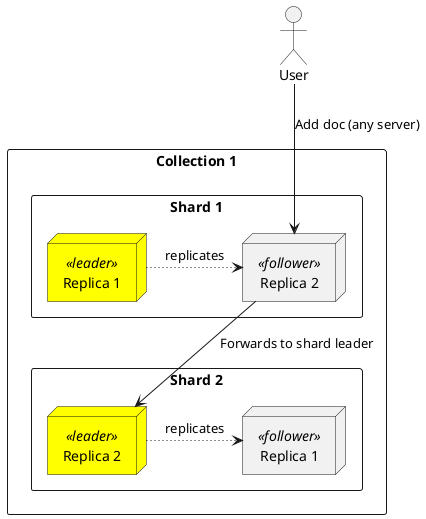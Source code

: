 @startuml

actor User as user
'database ZooKeeper as zk

skinparam node {
	backgroundColor<<leader>> Yellow
}
rectangle "Collection 1" {
    rectangle "Shard 1" {
        node "Replica 1" as s1r1 <<leader>>
        node "Replica 2" as s1r2 <<follower>>
    }
    rectangle "Shard 2" {
        node "Replica 2"  as s2r2 <<leader>>
        node "Replica 1" as s2r1 <<follower>>
    }
}

s1r1 ~> s1r2: replicates
s2r2 ~> s2r1: replicates
s1r2 --> s2r2: Forwards to shard leader

user-->s1r2: Add doc (any server)

's1r1-->zk
's1r2-->zk
's2r1-->zk
's2r2-->zk

@enduml